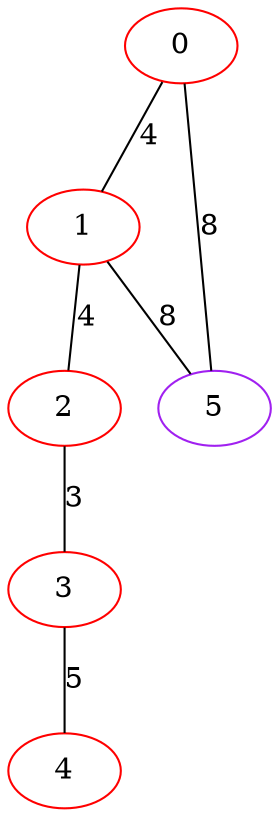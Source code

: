 graph "" {
0 [color=red, weight=1];
1 [color=red, weight=1];
2 [color=red, weight=1];
3 [color=red, weight=1];
4 [color=red, weight=1];
5 [color=purple, weight=4];
0 -- 1  [key=0, label=4];
0 -- 5  [key=0, label=8];
1 -- 2  [key=0, label=4];
1 -- 5  [key=0, label=8];
2 -- 3  [key=0, label=3];
3 -- 4  [key=0, label=5];
}
